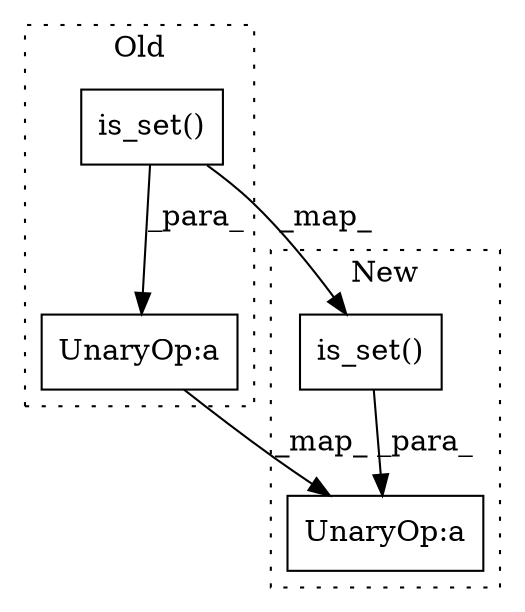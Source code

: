 digraph G {
subgraph cluster0 {
1 [label="is_set()" a="75" s="6685" l="25" shape="box"];
4 [label="UnaryOp:a" a="61" s="6681" l="29" shape="box"];
label = "Old";
style="dotted";
}
subgraph cluster1 {
2 [label="is_set()" a="75" s="6738" l="25" shape="box"];
3 [label="UnaryOp:a" a="61" s="6734" l="3" shape="box"];
label = "New";
style="dotted";
}
1 -> 4 [label="_para_"];
1 -> 2 [label="_map_"];
2 -> 3 [label="_para_"];
4 -> 3 [label="_map_"];
}